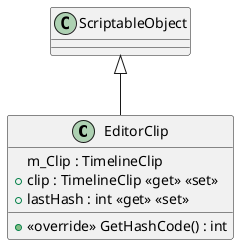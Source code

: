 @startuml
class EditorClip {
    m_Clip : TimelineClip
    + clip : TimelineClip <<get>> <<set>>
    + lastHash : int <<get>> <<set>>
    + <<override>> GetHashCode() : int
}
ScriptableObject <|-- EditorClip
@enduml
